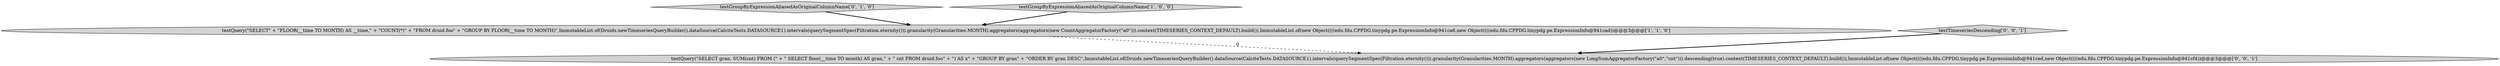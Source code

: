 digraph {
2 [style = filled, label = "testGroupByExpressionAliasedAsOriginalColumnName['0', '1', '0']", fillcolor = lightgray, shape = diamond image = "AAA0AAABBB2BBB"];
0 [style = filled, label = "testQuery(\"SELECT\" + \"FLOOR(__time TO MONTH) AS __time,\" + \"COUNT(*)\" + \"FROM druid.foo\" + \"GROUP BY FLOOR(__time TO MONTH)\",ImmutableList.of(Druids.newTimeseriesQueryBuilder().dataSource(CalciteTests.DATASOURCE1).intervals(querySegmentSpec(Filtration.eternity())).granularity(Granularities.MONTH).aggregators(aggregators(new CountAggregatorFactory(\"a0\"))).context(TIMESERIES_CONTEXT_DEFAULT).build()),ImmutableList.of(new Object((((edu.fdu.CPPDG.tinypdg.pe.ExpressionInfo@941ca6,new Object((((edu.fdu.CPPDG.tinypdg.pe.ExpressionInfo@941cad))@@@3@@@['1', '1', '0']", fillcolor = lightgray, shape = ellipse image = "AAA0AAABBB1BBB"];
3 [style = filled, label = "testQuery(\"SELECT gran, SUM(cnt) FROM (\" + \" SELECT floor(__time TO month) AS gran,\" + \" cnt FROM druid.foo\" + \") AS x\" + \"GROUP BY gran\" + \"ORDER BY gran DESC\",ImmutableList.of(Druids.newTimeseriesQueryBuilder().dataSource(CalciteTests.DATASOURCE1).intervals(querySegmentSpec(Filtration.eternity())).granularity(Granularities.MONTH).aggregators(aggregators(new LongSumAggregatorFactory(\"a0\",\"cnt\"))).descending(true).context(TIMESERIES_CONTEXT_DEFAULT).build()),ImmutableList.of(new Object((((edu.fdu.CPPDG.tinypdg.pe.ExpressionInfo@941ced,new Object((((edu.fdu.CPPDG.tinypdg.pe.ExpressionInfo@941cf4))@@@3@@@['0', '0', '1']", fillcolor = lightgray, shape = ellipse image = "AAA0AAABBB3BBB"];
1 [style = filled, label = "testGroupByExpressionAliasedAsOriginalColumnName['1', '0', '0']", fillcolor = lightgray, shape = diamond image = "AAA0AAABBB1BBB"];
4 [style = filled, label = "testTimeseriesDescending['0', '0', '1']", fillcolor = lightgray, shape = diamond image = "AAA0AAABBB3BBB"];
2->0 [style = bold, label=""];
0->3 [style = dashed, label="0"];
1->0 [style = bold, label=""];
4->3 [style = bold, label=""];
}
